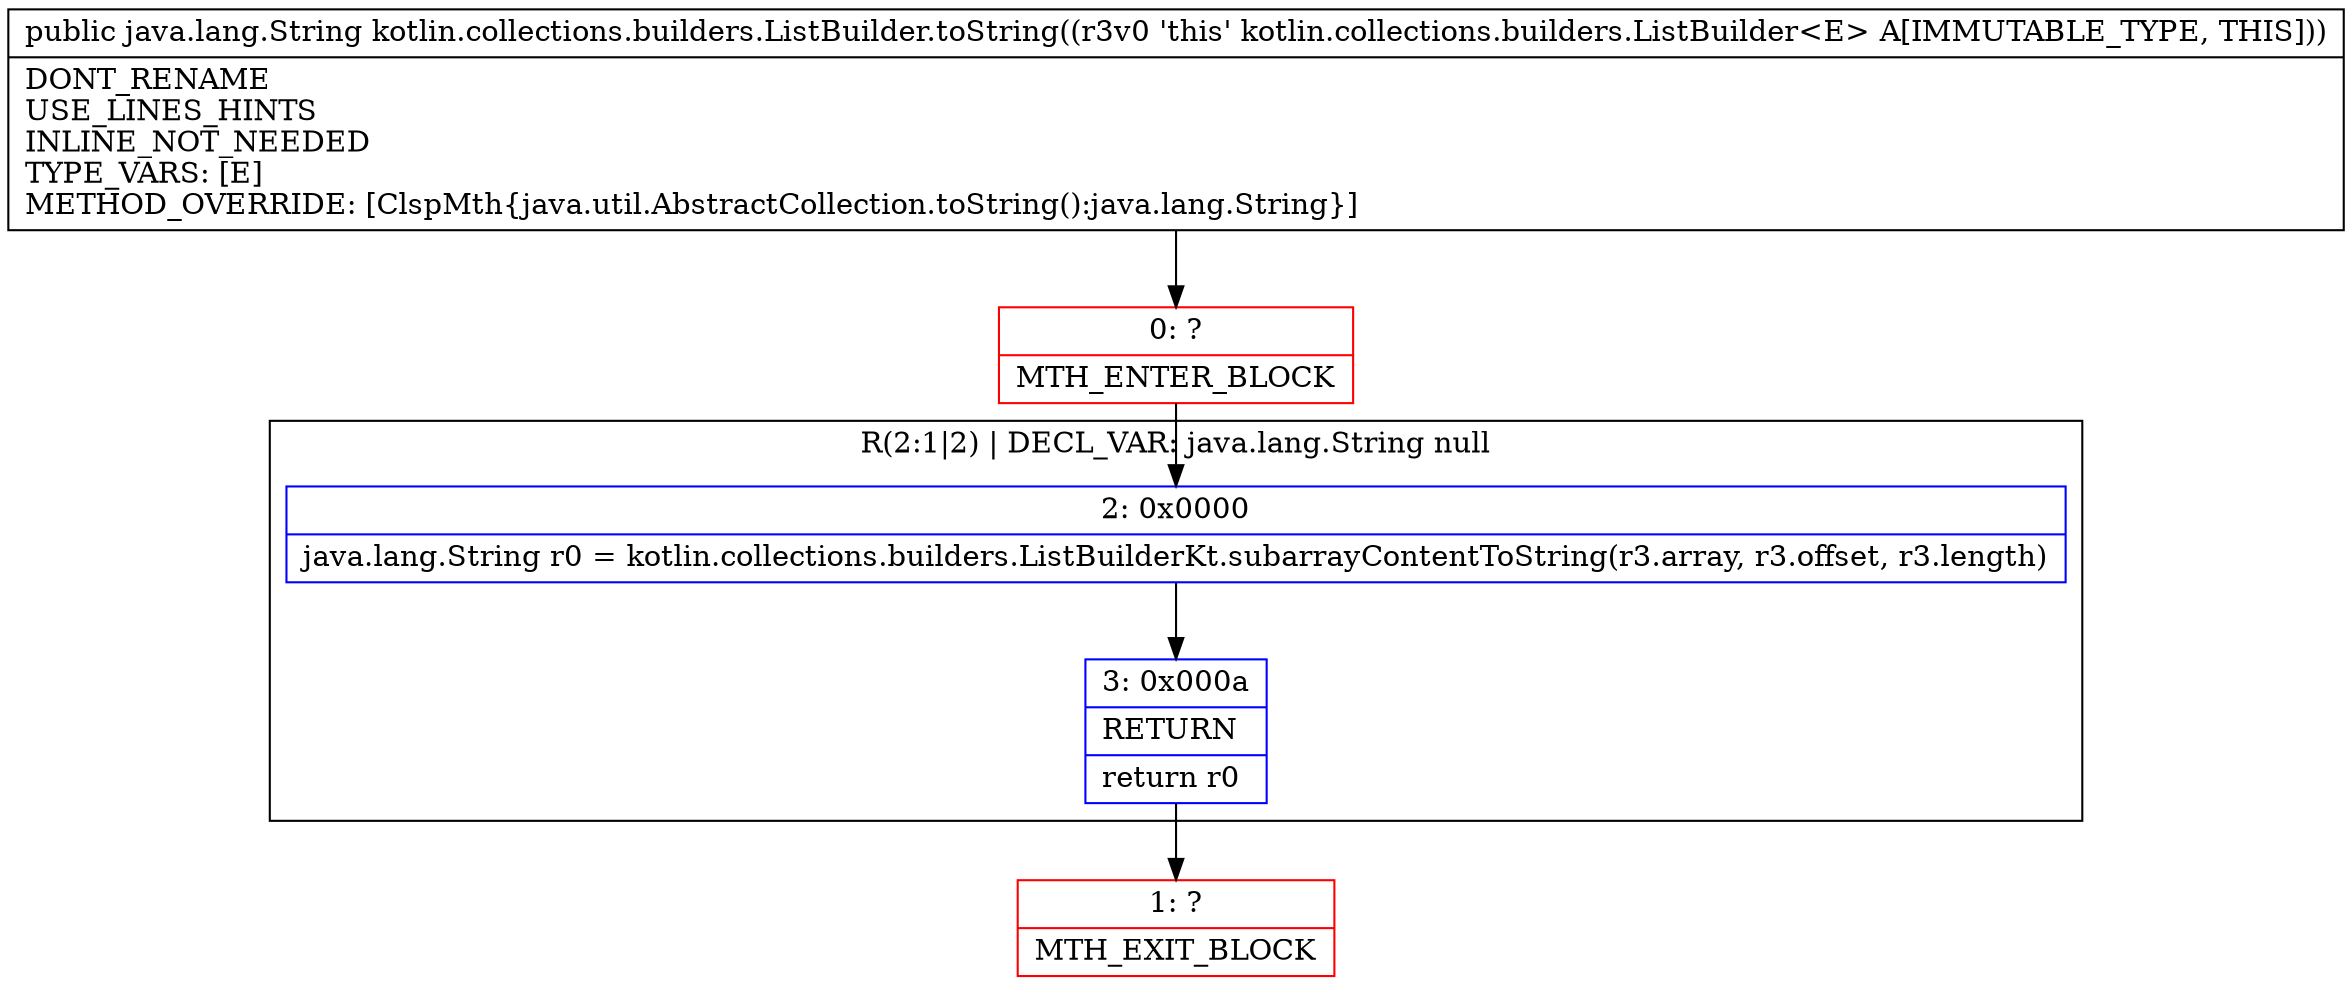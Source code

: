 digraph "CFG forkotlin.collections.builders.ListBuilder.toString()Ljava\/lang\/String;" {
subgraph cluster_Region_873991676 {
label = "R(2:1|2) | DECL_VAR: java.lang.String null\l";
node [shape=record,color=blue];
Node_2 [shape=record,label="{2\:\ 0x0000|java.lang.String r0 = kotlin.collections.builders.ListBuilderKt.subarrayContentToString(r3.array, r3.offset, r3.length)\l}"];
Node_3 [shape=record,label="{3\:\ 0x000a|RETURN\l|return r0\l}"];
}
Node_0 [shape=record,color=red,label="{0\:\ ?|MTH_ENTER_BLOCK\l}"];
Node_1 [shape=record,color=red,label="{1\:\ ?|MTH_EXIT_BLOCK\l}"];
MethodNode[shape=record,label="{public java.lang.String kotlin.collections.builders.ListBuilder.toString((r3v0 'this' kotlin.collections.builders.ListBuilder\<E\> A[IMMUTABLE_TYPE, THIS]))  | DONT_RENAME\lUSE_LINES_HINTS\lINLINE_NOT_NEEDED\lTYPE_VARS: [E]\lMETHOD_OVERRIDE: [ClspMth\{java.util.AbstractCollection.toString():java.lang.String\}]\l}"];
MethodNode -> Node_0;Node_2 -> Node_3;
Node_3 -> Node_1;
Node_0 -> Node_2;
}

